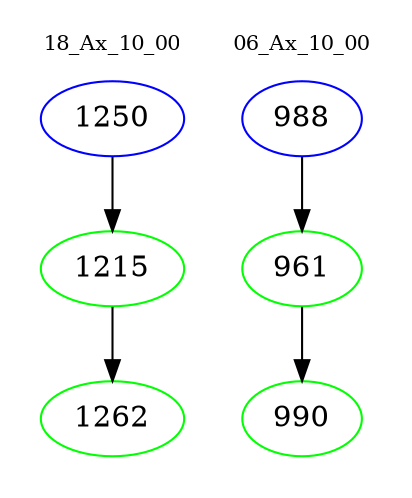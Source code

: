 digraph{
subgraph cluster_0 {
color = white
label = "18_Ax_10_00";
fontsize=10;
T0_1250 [label="1250", color="blue"]
T0_1250 -> T0_1215 [color="black"]
T0_1215 [label="1215", color="green"]
T0_1215 -> T0_1262 [color="black"]
T0_1262 [label="1262", color="green"]
}
subgraph cluster_1 {
color = white
label = "06_Ax_10_00";
fontsize=10;
T1_988 [label="988", color="blue"]
T1_988 -> T1_961 [color="black"]
T1_961 [label="961", color="green"]
T1_961 -> T1_990 [color="black"]
T1_990 [label="990", color="green"]
}
}
